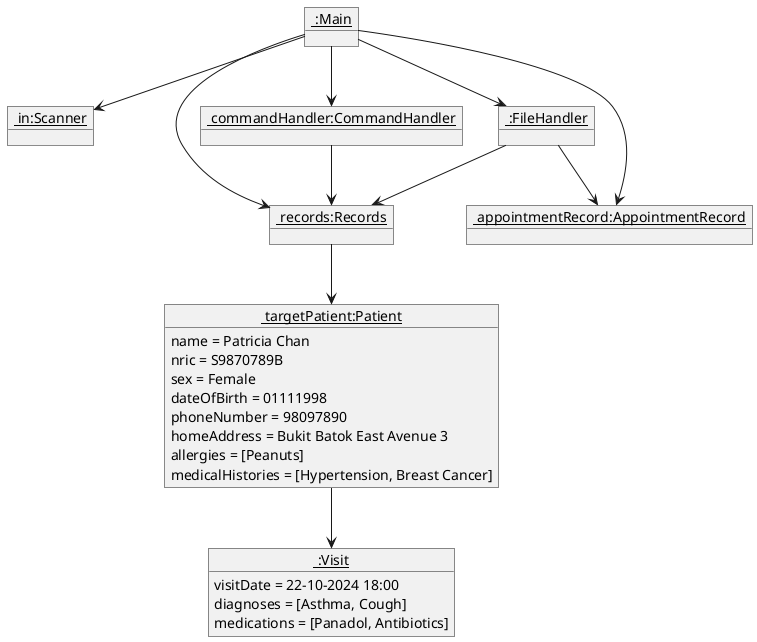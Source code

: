 @startuml
'https://plantuml.com/object-diagram

object "<u> :Main</u>" as Main
object "<u> in:Scanner</u>" as Scanner
object "<u> records:Records</u>" as Records
object "<u> appointmentRecord:AppointmentRecord</u>" as AppointmentRecord
object "<u> :FileHandler</u>" as FileHandler
object "<u> commandHandler:CommandHandler</u>" as CommandHandler

object "<u> targetPatient:Patient</u>" as Patient {
name = Patricia Chan
nric = S9870789B
sex = Female
dateOfBirth = 01111998
phoneNumber = 98097890
homeAddress = Bukit Batok East Avenue 3
allergies = [Peanuts]
medicalHistories = [Hypertension, Breast Cancer]
}

object "<u> :Visit</u>" as Visit {
visitDate = 22-10-2024 18:00
diagnoses = [Asthma, Cough]
medications = [Panadol, Antibiotics]
}

Main --> Scanner
Main --> Records
Main --> AppointmentRecord
Main --> FileHandler
Main --> CommandHandler
Patient --> Visit
CommandHandler --> Records
Records --> Patient
FileHandler --> Records
FileHandler --> AppointmentRecord
@enduml